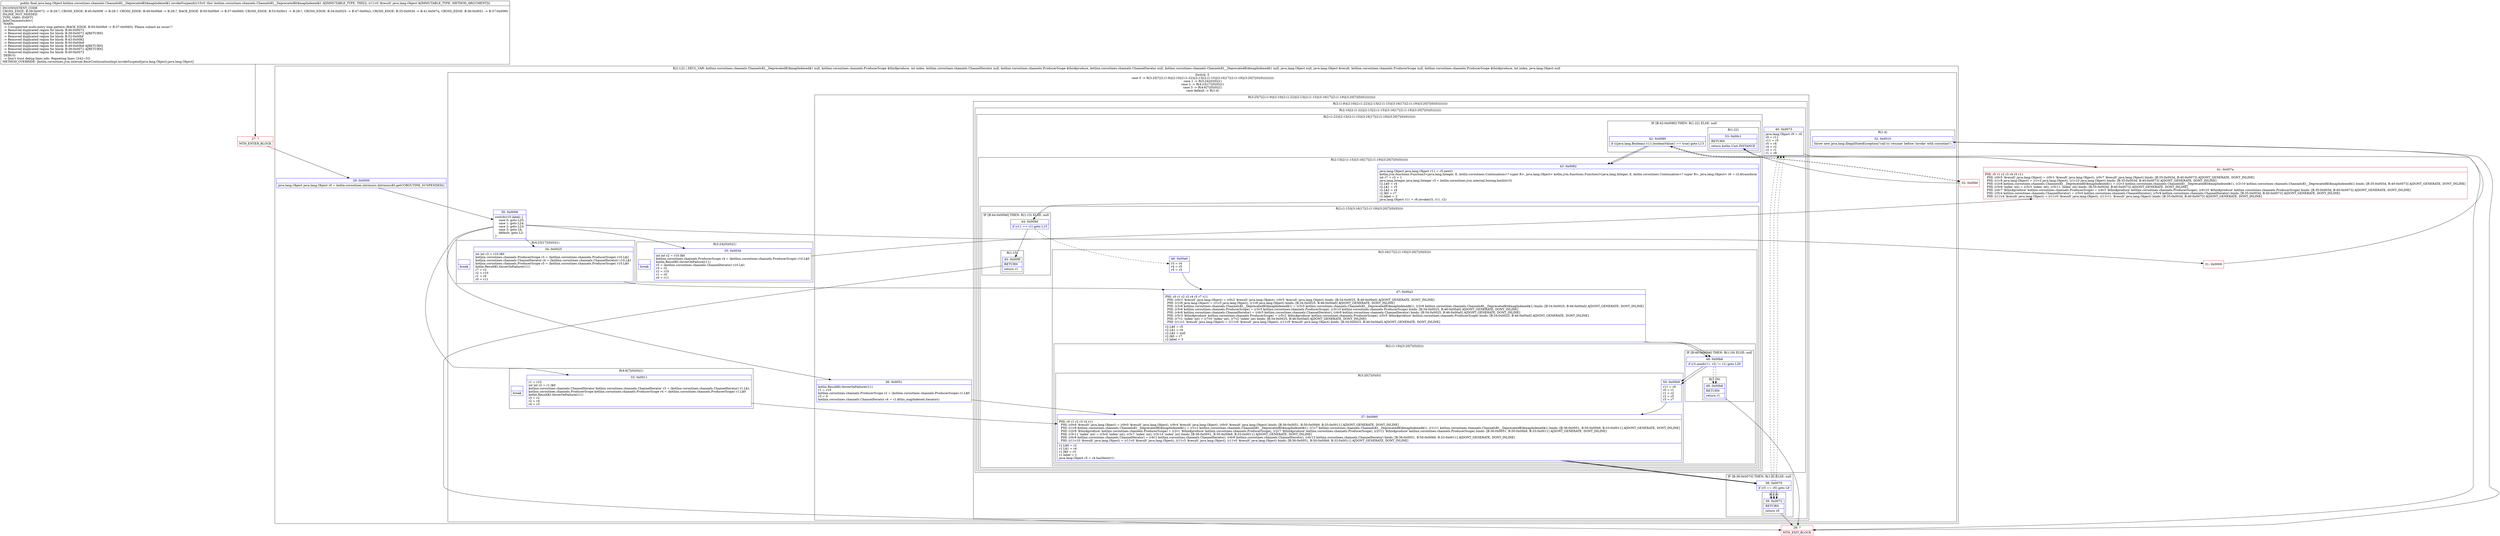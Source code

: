 digraph "CFG forkotlinx.coroutines.channels.ChannelsKt__DeprecatedKt$mapIndexed$1.invokeSuspend(Ljava\/lang\/Object;)Ljava\/lang\/Object;" {
subgraph cluster_Region_745378730 {
label = "R(2:1|2) | DECL_VAR: kotlinx.coroutines.channels.ChannelsKt__DeprecatedKt$mapIndexed$1 null, kotlinx.coroutines.channels.ProducerScope $this$produce, int index, kotlinx.coroutines.channels.ChannelIterator null, kotlinx.coroutines.channels.ProducerScope $this$produce, kotlinx.coroutines.channels.ChannelIterator null, kotlinx.coroutines.channels.ChannelsKt__DeprecatedKt$mapIndexed$1 null, java.lang.Object null, java.lang.Object $result, kotlinx.coroutines.channels.ProducerScope null, kotlinx.coroutines.channels.ProducerScope $this$produce, int index, java.lang.Object null\l";
node [shape=record,color=blue];
Node_29 [shape=record,label="{29\:\ 0x0000|java.lang.Object java.lang.Object r0 = kotlin.coroutines.intrinsics.IntrinsicsKt.getCOROUTINE_SUSPENDED()\l}"];
subgraph cluster_SwitchRegion_455167264 {
label = "Switch: 5
 case 0 -> R(3:25|7|(2:(1:9)|(2:10|(2:(1:22)|(2:13|(2:(1:15)|(3:16|17|(2:(1:19)|(3:20|7|(0)(0))))))))))
 case 1 -> R(3:24|(0)(0)|1)
 case 2 -> R(4:23|17|(0)(0)|1)
 case 3 -> R(4:6|7|(0)(0)|1)
 case default -> R(1:4)";
node [shape=record,color=blue];
Node_30 [shape=record,label="{30\:\ 0x0006|switch(r10.label) \{\l    case 0: goto L25;\l    case 1: goto L24;\l    case 2: goto L23;\l    case 3: goto L6;\l    default: goto L3;\l\}\l}"];
subgraph cluster_Region_1594799914 {
label = "R(3:25|7|(2:(1:9)|(2:10|(2:(1:22)|(2:13|(2:(1:15)|(3:16|17|(2:(1:19)|(3:20|7|(0)(0))))))))))";
node [shape=record,color=blue];
Node_36 [shape=record,label="{36\:\ 0x0051|kotlin.ResultKt.throwOnFailure(r11)\lr1 = r10\lkotlinx.coroutines.channels.ProducerScope r2 = (kotlinx.coroutines.channels.ProducerScope) r1.L$0\lr3 = 0\lkotlinx.coroutines.channels.ChannelIterator r4 = r1.$this_mapIndexed.iterator()\l}"];
Node_37 [shape=record,label="{37\:\ 0x0060|PHI: r0 r1 r2 r3 r4 r11 \l  PHI: (r0v6 '$result' java.lang.Object) = (r0v0 '$result' java.lang.Object), (r0v4 '$result' java.lang.Object), (r0v0 '$result' java.lang.Object) binds: [B:36:0x0051, B:50:0x00b9, B:33:0x0011] A[DONT_GENERATE, DONT_INLINE]\l  PHI: (r1v9 kotlinx.coroutines.channels.ChannelsKt__DeprecatedKt$mapIndexed$1) = (r1v1 kotlinx.coroutines.channels.ChannelsKt__DeprecatedKt$mapIndexed$1), (r1v7 kotlinx.coroutines.channels.ChannelsKt__DeprecatedKt$mapIndexed$1), (r1v11 kotlinx.coroutines.channels.ChannelsKt__DeprecatedKt$mapIndexed$1) binds: [B:36:0x0051, B:50:0x00b9, B:33:0x0011] A[DONT_GENERATE, DONT_INLINE]\l  PHI: (r2v9 '$this$produce' kotlinx.coroutines.channels.ProducerScope) = (r2v1 '$this$produce' kotlinx.coroutines.channels.ProducerScope), (r2v7 '$this$produce' kotlinx.coroutines.channels.ProducerScope), (r2v12 '$this$produce' kotlinx.coroutines.channels.ProducerScope) binds: [B:36:0x0051, B:50:0x00b9, B:33:0x0011] A[DONT_GENERATE, DONT_INLINE]\l  PHI: (r3v11 'index' int) = (r3v0 'index' int), (r3v7 'index' int), (r3v14 'index' int) binds: [B:36:0x0051, B:50:0x00b9, B:33:0x0011] A[DONT_GENERATE, DONT_INLINE]\l  PHI: (r4v9 kotlinx.coroutines.channels.ChannelIterator) = (r4v1 kotlinx.coroutines.channels.ChannelIterator), (r4v6 kotlinx.coroutines.channels.ChannelIterator), (r4v13 kotlinx.coroutines.channels.ChannelIterator) binds: [B:36:0x0051, B:50:0x00b9, B:33:0x0011] A[DONT_GENERATE, DONT_INLINE]\l  PHI: (r11v10 '$result' java.lang.Object) = (r11v0 '$result' java.lang.Object), (r11v3 '$result' java.lang.Object), (r11v0 '$result' java.lang.Object) binds: [B:36:0x0051, B:50:0x00b9, B:33:0x0011] A[DONT_GENERATE, DONT_INLINE]\l|r1.L$0 = r2\lr1.L$1 = r4\lr1.I$0 = r3\lr1.label = 1\ljava.lang.Object r5 = r4.hasNext(r1)\l}"];
subgraph cluster_Region_1962589985 {
label = "R(2:(1:9)|(2:10|(2:(1:22)|(2:13|(2:(1:15)|(3:16|17|(2:(1:19)|(3:20|7|(0)(0)))))))))";
node [shape=record,color=blue];
subgraph cluster_IfRegion_548751129 {
label = "IF [B:38:0x0070] THEN: R(1:9) ELSE: null";
node [shape=record,color=blue];
Node_38 [shape=record,label="{38\:\ 0x0070|if (r5 == r0) goto L9\l}"];
subgraph cluster_Region_1006215642 {
label = "R(1:9)";
node [shape=record,color=blue];
Node_39 [shape=record,label="{39\:\ 0x0072|RETURN\l|return r0\l}"];
}
}
subgraph cluster_Region_1745162719 {
label = "R(2:10|(2:(1:22)|(2:13|(2:(1:15)|(3:16|17|(2:(1:19)|(3:20|7|(0)(0))))))))";
node [shape=record,color=blue];
Node_40 [shape=record,label="{40\:\ 0x0073|java.lang.Object r9 = r0\lr0 = r11\lr11 = r5\lr5 = r4\lr4 = r2\lr2 = r1\lr1 = r9\l}"];
subgraph cluster_Region_823793107 {
label = "R(2:(1:22)|(2:13|(2:(1:15)|(3:16|17|(2:(1:19)|(3:20|7|(0)(0)))))))";
node [shape=record,color=blue];
subgraph cluster_IfRegion_680163026 {
label = "IF [B:42:0x0080] THEN: R(1:22) ELSE: null";
node [shape=record,color=blue];
Node_42 [shape=record,label="{42\:\ 0x0080|if (((java.lang.Boolean) r11).booleanValue() == true) goto L13\l}"];
subgraph cluster_Region_961771182 {
label = "R(1:22)";
node [shape=record,color=blue];
Node_53 [shape=record,label="{53\:\ 0x00c1|RETURN\l|return kotlin.Unit.INSTANCE\l}"];
}
}
subgraph cluster_Region_759680123 {
label = "R(2:13|(2:(1:15)|(3:16|17|(2:(1:19)|(3:20|7|(0)(0))))))";
node [shape=record,color=blue];
Node_43 [shape=record,label="{43\:\ 0x0082|java.lang.Object java.lang.Object r11 = r5.next()\lkotlin.jvm.functions.Function3\<java.lang.Integer, E, kotlin.coroutines.Continuation\<? super R\>, java.lang.Object\> kotlin.jvm.functions.Function3\<java.lang.Integer, E, kotlin.coroutines.Continuation\<? super R\>, java.lang.Object\> r6 = r2.$transform\lint r7 = r3 + 1\ljava.lang.Integer java.lang.Integer r3 = kotlin.coroutines.jvm.internal.boxing.boxInt(r3)\lr2.L$0 = r4\lr2.L$1 = r5\lr2.L$2 = r4\lr2.I$0 = r7\lr2.label = 2\ljava.lang.Object r11 = r6.invoke(r3, r11, r2)\l}"];
subgraph cluster_Region_418501906 {
label = "R(2:(1:15)|(3:16|17|(2:(1:19)|(3:20|7|(0)(0)))))";
node [shape=record,color=blue];
subgraph cluster_IfRegion_2040852306 {
label = "IF [B:44:0x009d] THEN: R(1:15) ELSE: null";
node [shape=record,color=blue];
Node_44 [shape=record,label="{44\:\ 0x009d|if (r11 == r1) goto L15\l}"];
subgraph cluster_Region_48441938 {
label = "R(1:15)";
node [shape=record,color=blue];
Node_45 [shape=record,label="{45\:\ 0x009f|RETURN\l|return r1\l}"];
}
}
subgraph cluster_Region_2101206472 {
label = "R(3:16|17|(2:(1:19)|(3:20|7|(0)(0))))";
node [shape=record,color=blue];
Node_46 [shape=record,label="{46\:\ 0x00a0|r3 = r4\lr4 = r5\lr5 = r3\l}"];
Node_47 [shape=record,label="{47\:\ 0x00a3|PHI: r0 r1 r2 r3 r4 r5 r7 r11 \l  PHI: (r0v3 '$result' java.lang.Object) = (r0v2 '$result' java.lang.Object), (r0v5 '$result' java.lang.Object) binds: [B:34:0x0025, B:46:0x00a0] A[DONT_GENERATE, DONT_INLINE]\l  PHI: (r1v6 java.lang.Object) = (r1v5 java.lang.Object), (r1v8 java.lang.Object) binds: [B:34:0x0025, B:46:0x00a0] A[DONT_GENERATE, DONT_INLINE]\l  PHI: (r2v6 kotlinx.coroutines.channels.ChannelsKt__DeprecatedKt$mapIndexed$1) = (r2v5 kotlinx.coroutines.channels.ChannelsKt__DeprecatedKt$mapIndexed$1), (r2v8 kotlinx.coroutines.channels.ChannelsKt__DeprecatedKt$mapIndexed$1) binds: [B:34:0x0025, B:46:0x00a0] A[DONT_GENERATE, DONT_INLINE]\l  PHI: (r3v6 kotlinx.coroutines.channels.ProducerScope) = (r3v5 kotlinx.coroutines.channels.ProducerScope), (r3v10 kotlinx.coroutines.channels.ProducerScope) binds: [B:34:0x0025, B:46:0x00a0] A[DONT_GENERATE, DONT_INLINE]\l  PHI: (r4v6 kotlinx.coroutines.channels.ChannelIterator) = (r4v5 kotlinx.coroutines.channels.ChannelIterator), (r4v8 kotlinx.coroutines.channels.ChannelIterator) binds: [B:34:0x0025, B:46:0x00a0] A[DONT_GENERATE, DONT_INLINE]\l  PHI: (r5v3 '$this$produce' kotlinx.coroutines.channels.ProducerScope) = (r5v2 '$this$produce' kotlinx.coroutines.channels.ProducerScope), (r5v5 '$this$produce' kotlinx.coroutines.channels.ProducerScope) binds: [B:34:0x0025, B:46:0x00a0] A[DONT_GENERATE, DONT_INLINE]\l  PHI: (r7v1 'index' int) = (r7v0 'index' int), (r7v2 'index' int) binds: [B:34:0x0025, B:46:0x00a0] A[DONT_GENERATE, DONT_INLINE]\l  PHI: (r11v1 '$result' java.lang.Object) = (r11v0 '$result' java.lang.Object), (r11v9 '$result' java.lang.Object) binds: [B:34:0x0025, B:46:0x00a0] A[DONT_GENERATE, DONT_INLINE]\l|r2.L$0 = r5\lr2.L$1 = r4\lr2.L$2 = null\lr2.I$0 = r7\lr2.label = 3\l}"];
subgraph cluster_Region_539482790 {
label = "R(2:(1:19)|(3:20|7|(0)(0)))";
node [shape=record,color=blue];
subgraph cluster_IfRegion_921228021 {
label = "IF [B:48:0x00b6] THEN: R(1:19) ELSE: null";
node [shape=record,color=blue];
Node_48 [shape=record,label="{48\:\ 0x00b6|if (r3.send(r11, r2) != r1) goto L20\l}"];
subgraph cluster_Region_1760064773 {
label = "R(1:19)";
node [shape=record,color=blue];
Node_49 [shape=record,label="{49\:\ 0x00b8|RETURN\l|return r1\l}"];
}
}
subgraph cluster_Region_1517827552 {
label = "R(3:20|7|(0)(0))";
node [shape=record,color=blue];
Node_50 [shape=record,label="{50\:\ 0x00b9|r11 = r0\lr0 = r1\lr1 = r2\lr2 = r5\lr3 = r7\l}"];
Node_37 [shape=record,label="{37\:\ 0x0060|PHI: r0 r1 r2 r3 r4 r11 \l  PHI: (r0v6 '$result' java.lang.Object) = (r0v0 '$result' java.lang.Object), (r0v4 '$result' java.lang.Object), (r0v0 '$result' java.lang.Object) binds: [B:36:0x0051, B:50:0x00b9, B:33:0x0011] A[DONT_GENERATE, DONT_INLINE]\l  PHI: (r1v9 kotlinx.coroutines.channels.ChannelsKt__DeprecatedKt$mapIndexed$1) = (r1v1 kotlinx.coroutines.channels.ChannelsKt__DeprecatedKt$mapIndexed$1), (r1v7 kotlinx.coroutines.channels.ChannelsKt__DeprecatedKt$mapIndexed$1), (r1v11 kotlinx.coroutines.channels.ChannelsKt__DeprecatedKt$mapIndexed$1) binds: [B:36:0x0051, B:50:0x00b9, B:33:0x0011] A[DONT_GENERATE, DONT_INLINE]\l  PHI: (r2v9 '$this$produce' kotlinx.coroutines.channels.ProducerScope) = (r2v1 '$this$produce' kotlinx.coroutines.channels.ProducerScope), (r2v7 '$this$produce' kotlinx.coroutines.channels.ProducerScope), (r2v12 '$this$produce' kotlinx.coroutines.channels.ProducerScope) binds: [B:36:0x0051, B:50:0x00b9, B:33:0x0011] A[DONT_GENERATE, DONT_INLINE]\l  PHI: (r3v11 'index' int) = (r3v0 'index' int), (r3v7 'index' int), (r3v14 'index' int) binds: [B:36:0x0051, B:50:0x00b9, B:33:0x0011] A[DONT_GENERATE, DONT_INLINE]\l  PHI: (r4v9 kotlinx.coroutines.channels.ChannelIterator) = (r4v1 kotlinx.coroutines.channels.ChannelIterator), (r4v6 kotlinx.coroutines.channels.ChannelIterator), (r4v13 kotlinx.coroutines.channels.ChannelIterator) binds: [B:36:0x0051, B:50:0x00b9, B:33:0x0011] A[DONT_GENERATE, DONT_INLINE]\l  PHI: (r11v10 '$result' java.lang.Object) = (r11v0 '$result' java.lang.Object), (r11v3 '$result' java.lang.Object), (r11v0 '$result' java.lang.Object) binds: [B:36:0x0051, B:50:0x00b9, B:33:0x0011] A[DONT_GENERATE, DONT_INLINE]\l|r1.L$0 = r2\lr1.L$1 = r4\lr1.I$0 = r3\lr1.label = 1\ljava.lang.Object r5 = r4.hasNext(r1)\l}"];
subgraph cluster_IfRegion_596124247 {
label = "IF [B:38:0x0070] THEN: R(0) ELSE: R(0)";
node [shape=record,color=blue];
Node_38 [shape=record,label="{38\:\ 0x0070|if (r5 == r0) goto L9\l}"];
subgraph cluster_Region_1942119408 {
label = "R(0)";
node [shape=record,color=blue];
}
subgraph cluster_Region_1840149956 {
label = "R(0)";
node [shape=record,color=blue];
}
}
}
}
}
}
}
}
}
}
}
subgraph cluster_Region_333977842 {
label = "R(3:24|(0)(0)|1)";
node [shape=record,color=blue];
Node_35 [shape=record,label="{35\:\ 0x003d|int int r2 = r10.I$0\lkotlinx.coroutines.channels.ProducerScope r4 = (kotlinx.coroutines.channels.ProducerScope) r10.L$0\lkotlin.ResultKt.throwOnFailure(r11)\lr5 = (kotlinx.coroutines.channels.ChannelIterator) r10.L$1\lr3 = r2\lr2 = r10\lr1 = r0\lr0 = r11\l}"];
subgraph cluster_IfRegion_497118718 {
label = "IF [B:42:0x0080] THEN: R(0) ELSE: R(0)";
node [shape=record,color=blue];
Node_42 [shape=record,label="{42\:\ 0x0080|if (((java.lang.Boolean) r11).booleanValue() == true) goto L13\l}"];
subgraph cluster_Region_910844690 {
label = "R(0)";
node [shape=record,color=blue];
}
subgraph cluster_Region_1459051464 {
label = "R(0)";
node [shape=record,color=blue];
}
}
Node_InsnContainer_1214841991 [shape=record,label="{|break\l}"];
}
subgraph cluster_Region_1610971248 {
label = "R(4:23|17|(0)(0)|1)";
node [shape=record,color=blue];
Node_34 [shape=record,label="{34\:\ 0x0025|int int r2 = r10.I$0\lkotlinx.coroutines.channels.ProducerScope r3 = (kotlinx.coroutines.channels.ProducerScope) r10.L$2\lkotlinx.coroutines.channels.ChannelIterator r4 = (kotlinx.coroutines.channels.ChannelIterator) r10.L$1\lkotlinx.coroutines.channels.ProducerScope r5 = (kotlinx.coroutines.channels.ProducerScope) r10.L$0\lkotlin.ResultKt.throwOnFailure(r11)\lr7 = r2\lr2 = r10\lr1 = r0\lr0 = r11\l}"];
Node_47 [shape=record,label="{47\:\ 0x00a3|PHI: r0 r1 r2 r3 r4 r5 r7 r11 \l  PHI: (r0v3 '$result' java.lang.Object) = (r0v2 '$result' java.lang.Object), (r0v5 '$result' java.lang.Object) binds: [B:34:0x0025, B:46:0x00a0] A[DONT_GENERATE, DONT_INLINE]\l  PHI: (r1v6 java.lang.Object) = (r1v5 java.lang.Object), (r1v8 java.lang.Object) binds: [B:34:0x0025, B:46:0x00a0] A[DONT_GENERATE, DONT_INLINE]\l  PHI: (r2v6 kotlinx.coroutines.channels.ChannelsKt__DeprecatedKt$mapIndexed$1) = (r2v5 kotlinx.coroutines.channels.ChannelsKt__DeprecatedKt$mapIndexed$1), (r2v8 kotlinx.coroutines.channels.ChannelsKt__DeprecatedKt$mapIndexed$1) binds: [B:34:0x0025, B:46:0x00a0] A[DONT_GENERATE, DONT_INLINE]\l  PHI: (r3v6 kotlinx.coroutines.channels.ProducerScope) = (r3v5 kotlinx.coroutines.channels.ProducerScope), (r3v10 kotlinx.coroutines.channels.ProducerScope) binds: [B:34:0x0025, B:46:0x00a0] A[DONT_GENERATE, DONT_INLINE]\l  PHI: (r4v6 kotlinx.coroutines.channels.ChannelIterator) = (r4v5 kotlinx.coroutines.channels.ChannelIterator), (r4v8 kotlinx.coroutines.channels.ChannelIterator) binds: [B:34:0x0025, B:46:0x00a0] A[DONT_GENERATE, DONT_INLINE]\l  PHI: (r5v3 '$this$produce' kotlinx.coroutines.channels.ProducerScope) = (r5v2 '$this$produce' kotlinx.coroutines.channels.ProducerScope), (r5v5 '$this$produce' kotlinx.coroutines.channels.ProducerScope) binds: [B:34:0x0025, B:46:0x00a0] A[DONT_GENERATE, DONT_INLINE]\l  PHI: (r7v1 'index' int) = (r7v0 'index' int), (r7v2 'index' int) binds: [B:34:0x0025, B:46:0x00a0] A[DONT_GENERATE, DONT_INLINE]\l  PHI: (r11v1 '$result' java.lang.Object) = (r11v0 '$result' java.lang.Object), (r11v9 '$result' java.lang.Object) binds: [B:34:0x0025, B:46:0x00a0] A[DONT_GENERATE, DONT_INLINE]\l|r2.L$0 = r5\lr2.L$1 = r4\lr2.L$2 = null\lr2.I$0 = r7\lr2.label = 3\l}"];
subgraph cluster_IfRegion_1580289769 {
label = "IF [B:48:0x00b6] THEN: R(0) ELSE: R(0)";
node [shape=record,color=blue];
Node_48 [shape=record,label="{48\:\ 0x00b6|if (r3.send(r11, r2) != r1) goto L20\l}"];
subgraph cluster_Region_990307534 {
label = "R(0)";
node [shape=record,color=blue];
}
subgraph cluster_Region_1472450941 {
label = "R(0)";
node [shape=record,color=blue];
}
}
Node_InsnContainer_1460582974 [shape=record,label="{|break\l}"];
}
subgraph cluster_Region_533057277 {
label = "R(4:6|7|(0)(0)|1)";
node [shape=record,color=blue];
Node_33 [shape=record,label="{33\:\ 0x0011|r1 = r10\lint int r2 = r1.I$0\lkotlinx.coroutines.channels.ChannelIterator kotlinx.coroutines.channels.ChannelIterator r3 = (kotlinx.coroutines.channels.ChannelIterator) r1.L$1\lkotlinx.coroutines.channels.ProducerScope kotlinx.coroutines.channels.ProducerScope r4 = (kotlinx.coroutines.channels.ProducerScope) r1.L$0\lkotlin.ResultKt.throwOnFailure(r11)\lr3 = r2\lr2 = r4\lr4 = r3\l}"];
Node_37 [shape=record,label="{37\:\ 0x0060|PHI: r0 r1 r2 r3 r4 r11 \l  PHI: (r0v6 '$result' java.lang.Object) = (r0v0 '$result' java.lang.Object), (r0v4 '$result' java.lang.Object), (r0v0 '$result' java.lang.Object) binds: [B:36:0x0051, B:50:0x00b9, B:33:0x0011] A[DONT_GENERATE, DONT_INLINE]\l  PHI: (r1v9 kotlinx.coroutines.channels.ChannelsKt__DeprecatedKt$mapIndexed$1) = (r1v1 kotlinx.coroutines.channels.ChannelsKt__DeprecatedKt$mapIndexed$1), (r1v7 kotlinx.coroutines.channels.ChannelsKt__DeprecatedKt$mapIndexed$1), (r1v11 kotlinx.coroutines.channels.ChannelsKt__DeprecatedKt$mapIndexed$1) binds: [B:36:0x0051, B:50:0x00b9, B:33:0x0011] A[DONT_GENERATE, DONT_INLINE]\l  PHI: (r2v9 '$this$produce' kotlinx.coroutines.channels.ProducerScope) = (r2v1 '$this$produce' kotlinx.coroutines.channels.ProducerScope), (r2v7 '$this$produce' kotlinx.coroutines.channels.ProducerScope), (r2v12 '$this$produce' kotlinx.coroutines.channels.ProducerScope) binds: [B:36:0x0051, B:50:0x00b9, B:33:0x0011] A[DONT_GENERATE, DONT_INLINE]\l  PHI: (r3v11 'index' int) = (r3v0 'index' int), (r3v7 'index' int), (r3v14 'index' int) binds: [B:36:0x0051, B:50:0x00b9, B:33:0x0011] A[DONT_GENERATE, DONT_INLINE]\l  PHI: (r4v9 kotlinx.coroutines.channels.ChannelIterator) = (r4v1 kotlinx.coroutines.channels.ChannelIterator), (r4v6 kotlinx.coroutines.channels.ChannelIterator), (r4v13 kotlinx.coroutines.channels.ChannelIterator) binds: [B:36:0x0051, B:50:0x00b9, B:33:0x0011] A[DONT_GENERATE, DONT_INLINE]\l  PHI: (r11v10 '$result' java.lang.Object) = (r11v0 '$result' java.lang.Object), (r11v3 '$result' java.lang.Object), (r11v0 '$result' java.lang.Object) binds: [B:36:0x0051, B:50:0x00b9, B:33:0x0011] A[DONT_GENERATE, DONT_INLINE]\l|r1.L$0 = r2\lr1.L$1 = r4\lr1.I$0 = r3\lr1.label = 1\ljava.lang.Object r5 = r4.hasNext(r1)\l}"];
subgraph cluster_IfRegion_697246896 {
label = "IF [B:38:0x0070] THEN: R(0) ELSE: R(0)";
node [shape=record,color=blue];
Node_38 [shape=record,label="{38\:\ 0x0070|if (r5 == r0) goto L9\l}"];
subgraph cluster_Region_60616752 {
label = "R(0)";
node [shape=record,color=blue];
}
subgraph cluster_Region_263214105 {
label = "R(0)";
node [shape=record,color=blue];
}
}
Node_InsnContainer_1177629867 [shape=record,label="{|break\l}"];
}
subgraph cluster_Region_1691134233 {
label = "R(1:4)";
node [shape=record,color=blue];
Node_32 [shape=record,label="{32\:\ 0x0010|throw new java.lang.IllegalStateException(\"call to 'resume' before 'invoke' with coroutine\")\l}"];
}
}
}
Node_27 [shape=record,color=red,label="{27\:\ ?|MTH_ENTER_BLOCK\l}"];
Node_31 [shape=record,color=red,label="{31\:\ 0x0009}"];
Node_28 [shape=record,color=red,label="{28\:\ ?|MTH_EXIT_BLOCK\l}"];
Node_41 [shape=record,color=red,label="{41\:\ 0x007a|PHI: r0 r1 r2 r3 r4 r5 r11 \l  PHI: (r0v5 '$result' java.lang.Object) = (r0v1 '$result' java.lang.Object), (r0v7 '$result' java.lang.Object) binds: [B:35:0x003d, B:40:0x0073] A[DONT_GENERATE, DONT_INLINE]\l  PHI: (r1v8 java.lang.Object) = (r1v3 java.lang.Object), (r1v10 java.lang.Object) binds: [B:35:0x003d, B:40:0x0073] A[DONT_GENERATE, DONT_INLINE]\l  PHI: (r2v8 kotlinx.coroutines.channels.ChannelsKt__DeprecatedKt$mapIndexed$1) = (r2v3 kotlinx.coroutines.channels.ChannelsKt__DeprecatedKt$mapIndexed$1), (r2v10 kotlinx.coroutines.channels.ChannelsKt__DeprecatedKt$mapIndexed$1) binds: [B:35:0x003d, B:40:0x0073] A[DONT_GENERATE, DONT_INLINE]\l  PHI: (r3v8 'index' int) = (r3v3 'index' int), (r3v11 'index' int) binds: [B:35:0x003d, B:40:0x0073] A[DONT_GENERATE, DONT_INLINE]\l  PHI: (r4v7 '$this$produce' kotlinx.coroutines.channels.ProducerScope) = (r4v3 '$this$produce' kotlinx.coroutines.channels.ProducerScope), (r4v10 '$this$produce' kotlinx.coroutines.channels.ProducerScope) binds: [B:35:0x003d, B:40:0x0073] A[DONT_GENERATE, DONT_INLINE]\l  PHI: (r5v4 kotlinx.coroutines.channels.ChannelIterator) = (r5v0 kotlinx.coroutines.channels.ChannelIterator), (r5v9 kotlinx.coroutines.channels.ChannelIterator) binds: [B:35:0x003d, B:40:0x0073] A[DONT_GENERATE, DONT_INLINE]\l  PHI: (r11v4 '$result' java.lang.Object) = (r11v0 '$result' java.lang.Object), (r11v11 '$result' java.lang.Object) binds: [B:35:0x003d, B:40:0x0073] A[DONT_GENERATE, DONT_INLINE]\l}"];
Node_52 [shape=record,color=red,label="{52\:\ 0x00bf}"];
MethodNode[shape=record,label="{public final java.lang.Object kotlinx.coroutines.channels.ChannelsKt__DeprecatedKt$mapIndexed$1.invokeSuspend((r10v0 'this' kotlinx.coroutines.channels.ChannelsKt__DeprecatedKt$mapIndexed$1 A[IMMUTABLE_TYPE, THIS]), (r11v0 '$result' java.lang.Object A[IMMUTABLE_TYPE, METHOD_ARGUMENT]))  | INCONSISTENT_CODE\lCROSS_EDGE: B:39:0x0072 \-\> B:28:?, CROSS_EDGE: B:45:0x009f \-\> B:28:?, CROSS_EDGE: B:49:0x00b8 \-\> B:28:?, BACK_EDGE: B:50:0x00b9 \-\> B:37:0x0060, CROSS_EDGE: B:53:0x00c1 \-\> B:28:?, CROSS_EDGE: B:34:0x0025 \-\> B:47:0x00a3, CROSS_EDGE: B:35:0x003d \-\> B:41:0x007a, CROSS_EDGE: B:36:0x0051 \-\> B:37:0x0060\lINLINE_NOT_NEEDED\lTYPE_VARS: EMPTY\lJadxCommentsAttr\{\l WARN: \l \-\> Unsupported multi\-entry loop pattern (BACK_EDGE: B:50:0x00b9 \-\> B:37:0x0060). Please submit an issue!!!\l \-\> Removed duplicated region for block: B:40:0x0073 \l \-\> Removed duplicated region for block: B:39:0x0072 A[RETURN]\l \-\> Removed duplicated region for block: B:52:0x00bf \l \-\> Removed duplicated region for block: B:43:0x0082 \l \-\> Removed duplicated region for block: B:50:0x00b9 \l \-\> Removed duplicated region for block: B:49:0x00b8 A[RETURN]\l \-\> Removed duplicated region for block: B:39:0x0072 A[RETURN]\l \-\> Removed duplicated region for block: B:40:0x0073 \l DEBUG: \l \-\> Don't trust debug lines info. Repeating lines: [342=5]\}\lMETHOD_OVERRIDE: [kotlin.coroutines.jvm.internal.BaseContinuationImpl.invokeSuspend(java.lang.Object):java.lang.Object]\l}"];
MethodNode -> Node_27;Node_29 -> Node_30;
Node_30 -> Node_31;
Node_30 -> Node_33;
Node_30 -> Node_34;
Node_30 -> Node_35;
Node_30 -> Node_36;
Node_36 -> Node_37;
Node_37 -> Node_38;
Node_38 -> Node_39;
Node_38 -> Node_40[style=dashed];
Node_39 -> Node_28;
Node_40 -> Node_41;
Node_42 -> Node_43;
Node_42 -> Node_52[style=dashed];
Node_53 -> Node_28;
Node_43 -> Node_44;
Node_44 -> Node_45;
Node_44 -> Node_46[style=dashed];
Node_45 -> Node_28;
Node_46 -> Node_47;
Node_47 -> Node_48;
Node_48 -> Node_49[style=dashed];
Node_48 -> Node_50;
Node_49 -> Node_28;
Node_50 -> Node_37;
Node_37 -> Node_38;
Node_38 -> Node_39;
Node_38 -> Node_40[style=dashed];
Node_35 -> Node_41;
Node_42 -> Node_43;
Node_42 -> Node_52[style=dashed];
Node_34 -> Node_47;
Node_47 -> Node_48;
Node_48 -> Node_49[style=dashed];
Node_48 -> Node_50;
Node_33 -> Node_37;
Node_37 -> Node_38;
Node_38 -> Node_39;
Node_38 -> Node_40[style=dashed];
Node_32 -> Node_28;
Node_27 -> Node_29;
Node_31 -> Node_32;
Node_41 -> Node_42;
Node_52 -> Node_53;
}

